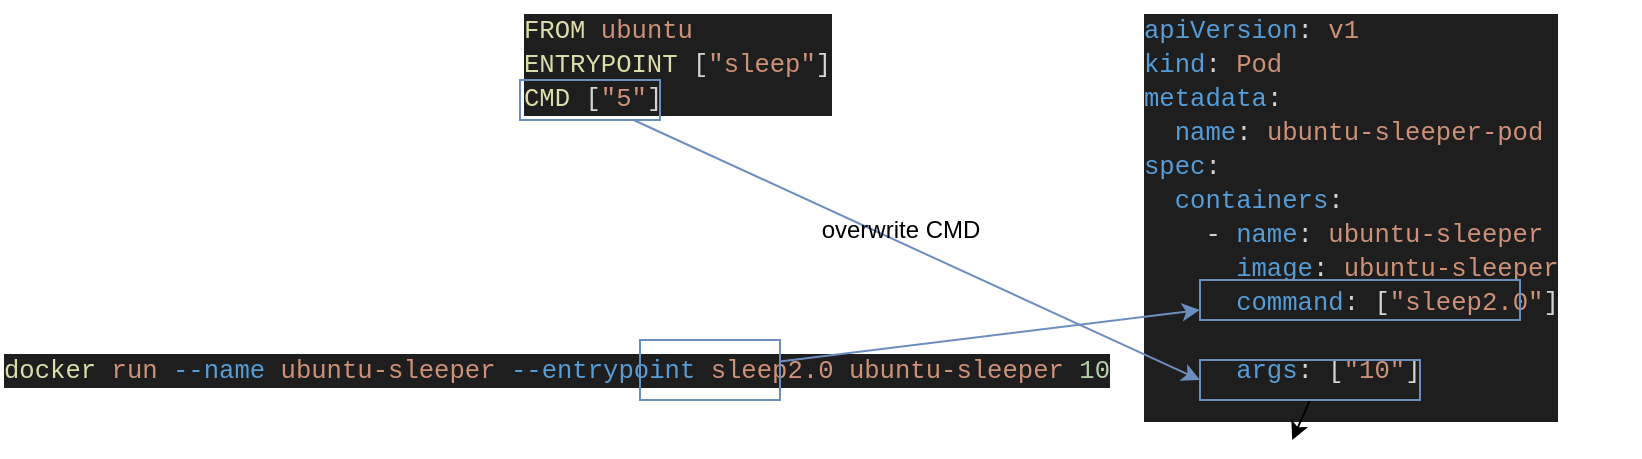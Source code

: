 <mxfile>
    <diagram id="xJxPxBYqv0Ob83Ms1s4D" name="Page-1">
        <mxGraphModel dx="2012" dy="530" grid="1" gridSize="10" guides="1" tooltips="1" connect="1" arrows="1" fold="1" page="1" pageScale="1" pageWidth="850" pageHeight="1100" math="0" shadow="0">
            <root>
                <mxCell id="0"/>
                <mxCell id="1" parent="0"/>
                <mxCell id="2" value="&lt;div style=&quot;color: rgb(212, 212, 212); background-color: rgb(30, 30, 30); font-family: Consolas, &amp;quot;Courier New&amp;quot;, monospace; font-weight: normal; font-size: 12.8px; line-height: 17px;&quot;&gt;&lt;div style=&quot;font-size: 12.8px; line-height: 17px;&quot;&gt;&lt;div&gt;&lt;span style=&quot;color: #569cd6;&quot;&gt;apiVersion&lt;/span&gt;: &lt;span style=&quot;color: #ce9178;&quot;&gt;v1&lt;/span&gt;&lt;/div&gt;&lt;div&gt;&lt;span style=&quot;color: #569cd6;&quot;&gt;kind&lt;/span&gt;: &lt;span style=&quot;color: #ce9178;&quot;&gt;Pod&lt;/span&gt;&lt;/div&gt;&lt;div&gt;&lt;span style=&quot;color: #569cd6;&quot;&gt;metadata&lt;/span&gt;:&lt;/div&gt;&lt;div&gt;&amp;nbsp; &lt;span style=&quot;color: #569cd6;&quot;&gt;name&lt;/span&gt;: &lt;span style=&quot;color: #ce9178;&quot;&gt;ubuntu-sleeper-pod&lt;/span&gt;&lt;/div&gt;&lt;div&gt;&lt;span style=&quot;color: #569cd6;&quot;&gt;spec&lt;/span&gt;:&lt;/div&gt;&lt;div&gt;&amp;nbsp; &lt;span style=&quot;color: #569cd6;&quot;&gt;containers&lt;/span&gt;:&lt;/div&gt;&lt;div&gt;&amp;nbsp; &amp;nbsp; - &lt;span style=&quot;color: #569cd6;&quot;&gt;name&lt;/span&gt;: &lt;span style=&quot;color: #ce9178;&quot;&gt;ubuntu-sleeper&lt;/span&gt;&lt;/div&gt;&lt;div&gt;&amp;nbsp; &amp;nbsp; &amp;nbsp; &lt;span style=&quot;color: #569cd6;&quot;&gt;image&lt;/span&gt;: &lt;span style=&quot;color: #ce9178;&quot;&gt;ubuntu-sleeper&lt;/span&gt;&lt;/div&gt;&lt;div&gt;&amp;nbsp; &amp;nbsp; &amp;nbsp; &lt;span style=&quot;color: #569cd6;&quot;&gt;command&lt;/span&gt;: [&lt;span style=&quot;color: #ce9178;&quot;&gt;&quot;sleep2.0&quot;&lt;/span&gt;]&lt;/div&gt;&lt;br&gt;&lt;div&gt;&amp;nbsp; &amp;nbsp; &amp;nbsp; &lt;span style=&quot;color: #569cd6;&quot;&gt;args&lt;/span&gt;: [&lt;span style=&quot;color: #ce9178;&quot;&gt;&quot;10&quot;&lt;/span&gt;]&lt;/div&gt;&lt;br&gt;&lt;/div&gt;&lt;/div&gt;" style="text;whiteSpace=wrap;html=1;" vertex="1" parent="1">
                    <mxGeometry x="340" y="120" width="250" height="220" as="geometry"/>
                </mxCell>
                <mxCell id="3" value="&lt;div style=&quot;color: rgb(212, 212, 212); background-color: rgb(30, 30, 30); font-family: Consolas, &amp;quot;Courier New&amp;quot;, monospace; font-weight: normal; font-size: 12.8px; line-height: 17px;&quot;&gt;&lt;div&gt;&lt;span style=&quot;color: #dcdcaa;&quot;&gt;FROM&lt;/span&gt;&lt;span style=&quot;color: #d4d4d4;&quot;&gt; &lt;/span&gt;&lt;span style=&quot;color: #ce9178;&quot;&gt;ubuntu&lt;/span&gt;&lt;/div&gt;&lt;div&gt;&lt;span style=&quot;color: #dcdcaa;&quot;&gt;ENTRYPOINT&lt;/span&gt;&lt;span style=&quot;color: #d4d4d4;&quot;&gt; [&lt;/span&gt;&lt;span style=&quot;color: #ce9178;&quot;&gt;&quot;sleep&quot;&lt;/span&gt;&lt;span style=&quot;color: #d4d4d4;&quot;&gt;]&lt;/span&gt;&lt;/div&gt;&lt;div&gt;&lt;span style=&quot;color: #dcdcaa;&quot;&gt;CMD&lt;/span&gt;&lt;span style=&quot;color: #d4d4d4;&quot;&gt; [&lt;/span&gt;&lt;span style=&quot;color: #ce9178;&quot;&gt;&quot;5&quot;&lt;/span&gt;&lt;span style=&quot;color: #d4d4d4;&quot;&gt;]&lt;/span&gt;&lt;/div&gt;&lt;/div&gt;" style="text;whiteSpace=wrap;html=1;" vertex="1" parent="1">
                    <mxGeometry x="30" y="120" width="170" height="70" as="geometry"/>
                </mxCell>
                <mxCell id="4" value="" style="rounded=0;whiteSpace=wrap;html=1;fillColor=none;strokeColor=#6c8ebf;" vertex="1" parent="1">
                    <mxGeometry x="30" y="160" width="70" height="20" as="geometry"/>
                </mxCell>
                <mxCell id="11" style="edgeStyle=none;html=1;exitX=0.5;exitY=1;exitDx=0;exitDy=0;" edge="1" parent="1" source="5" target="2">
                    <mxGeometry relative="1" as="geometry"/>
                </mxCell>
                <mxCell id="5" value="" style="rounded=0;whiteSpace=wrap;html=1;fillColor=none;strokeColor=#6c8ebf;" vertex="1" parent="1">
                    <mxGeometry x="370" y="300" width="110" height="20" as="geometry"/>
                </mxCell>
                <mxCell id="7" style="edgeStyle=none;html=1;entryX=0;entryY=0.5;entryDx=0;entryDy=0;fillColor=#dae8fc;strokeColor=#6c8ebf;" edge="1" parent="1" source="4" target="5">
                    <mxGeometry relative="1" as="geometry"/>
                </mxCell>
                <mxCell id="8" value="overwrite CMD" style="text;html=1;align=center;verticalAlign=middle;resizable=0;points=[];autosize=1;strokeColor=none;fillColor=none;labelBackgroundColor=none;" vertex="1" parent="1">
                    <mxGeometry x="170" y="220" width="100" height="30" as="geometry"/>
                </mxCell>
                <mxCell id="12" value="" style="rounded=0;whiteSpace=wrap;html=1;fillColor=none;strokeColor=#6c8ebf;" vertex="1" parent="1">
                    <mxGeometry x="370" y="260" width="160" height="20" as="geometry"/>
                </mxCell>
                <mxCell id="13" value="&lt;div style=&quot;color: rgb(212, 212, 212); background-color: rgb(30, 30, 30); font-family: Consolas, &amp;quot;Courier New&amp;quot;, monospace; font-weight: normal; font-size: 12.8px; line-height: 17px;&quot;&gt;&lt;div&gt;&lt;span style=&quot;color: #dcdcaa;&quot;&gt;docker&lt;/span&gt;&lt;span style=&quot;color: #d4d4d4;&quot;&gt; &lt;/span&gt;&lt;span style=&quot;color: #ce9178;&quot;&gt;run&lt;/span&gt;&lt;span style=&quot;color: #d4d4d4;&quot;&gt; &lt;/span&gt;&lt;span style=&quot;color: #569cd6;&quot;&gt;--name&lt;/span&gt;&lt;span style=&quot;color: #d4d4d4;&quot;&gt; &lt;/span&gt;&lt;span style=&quot;color: #ce9178;&quot;&gt;ubuntu-sleeper&lt;/span&gt;&lt;span style=&quot;color: #d4d4d4;&quot;&gt; &lt;/span&gt;&lt;span style=&quot;color: #569cd6;&quot;&gt;--entrypoint&lt;/span&gt;&lt;span style=&quot;color: #d4d4d4;&quot;&gt; &lt;/span&gt;&lt;span style=&quot;color: #ce9178;&quot;&gt;sleep2.0&lt;/span&gt;&lt;span style=&quot;color: #d4d4d4;&quot;&gt; &lt;/span&gt;&lt;span style=&quot;color: #ce9178;&quot;&gt;ubuntu-sleeper&lt;/span&gt;&lt;span style=&quot;color: #d4d4d4;&quot;&gt; &lt;/span&gt;&lt;span style=&quot;color: #b5cea8;&quot;&gt;10&lt;/span&gt;&lt;/div&gt;&lt;div&gt;&lt;span style=&quot;color: #d4d4d4;&quot;&gt;&lt;/span&gt;&lt;/div&gt;&lt;/div&gt;" style="text;whiteSpace=wrap;html=1;" vertex="1" parent="1">
                    <mxGeometry x="-230" y="290" width="560" height="40" as="geometry"/>
                </mxCell>
                <mxCell id="14" value="" style="rounded=0;whiteSpace=wrap;html=1;fillColor=none;strokeColor=#6c8ebf;" vertex="1" parent="1">
                    <mxGeometry x="90" y="290" width="70" height="30" as="geometry"/>
                </mxCell>
                <mxCell id="15" style="edgeStyle=none;html=1;entryX=0;entryY=0.75;entryDx=0;entryDy=0;fillColor=#dae8fc;strokeColor=#6c8ebf;" edge="1" parent="1" source="14" target="12">
                    <mxGeometry relative="1" as="geometry"/>
                </mxCell>
            </root>
        </mxGraphModel>
    </diagram>
</mxfile>
